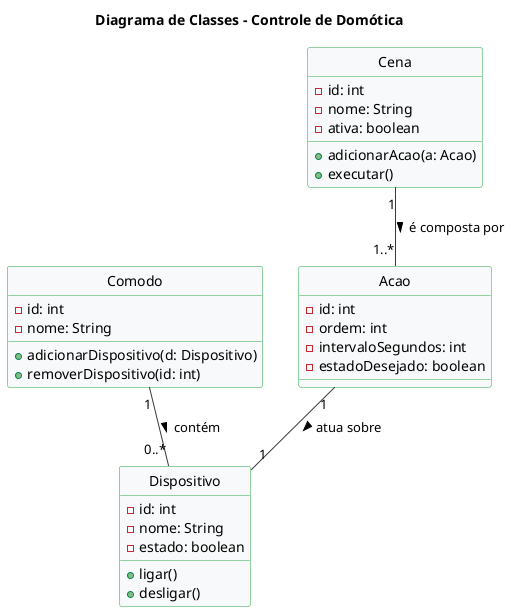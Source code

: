 @startuml Diagra de Classes - Controle Domótica
' --- Título ---
title Diagrama de Classes - Controle de Domótica

' --- Aparência ---
skinparam {
    Style strictuml
    ClassBorderColor #28a745
    ClassBackgroundColor #f8f9fa
    ArrowColor #343a40
    DefaultFontName "Segoe UI"
}

' --- Classes ---
class Comodo {
  - id: int
  - nome: String
  + adicionarDispositivo(d: Dispositivo)
  + removerDispositivo(id: int)
}

class Dispositivo {
  - id: int
  - nome: String
  - estado: boolean
  + ligar()
  + desligar()
}

class Cena {
  - id: int
  - nome: String
  - ativa: boolean
  + adicionarAcao(a: Acao)
  + executar()
}

class Acao {
  - id: int
  - ordem: int
  - intervaloSegundos: int
  - estadoDesejado: boolean
}

' --- Relacionamentos ---
Comodo "1" -- "0..*" Dispositivo : contém >
Cena "1" -- "1..*" Acao : é composta por >
Acao "1" -- "1" Dispositivo : atua sobre >

@enduml